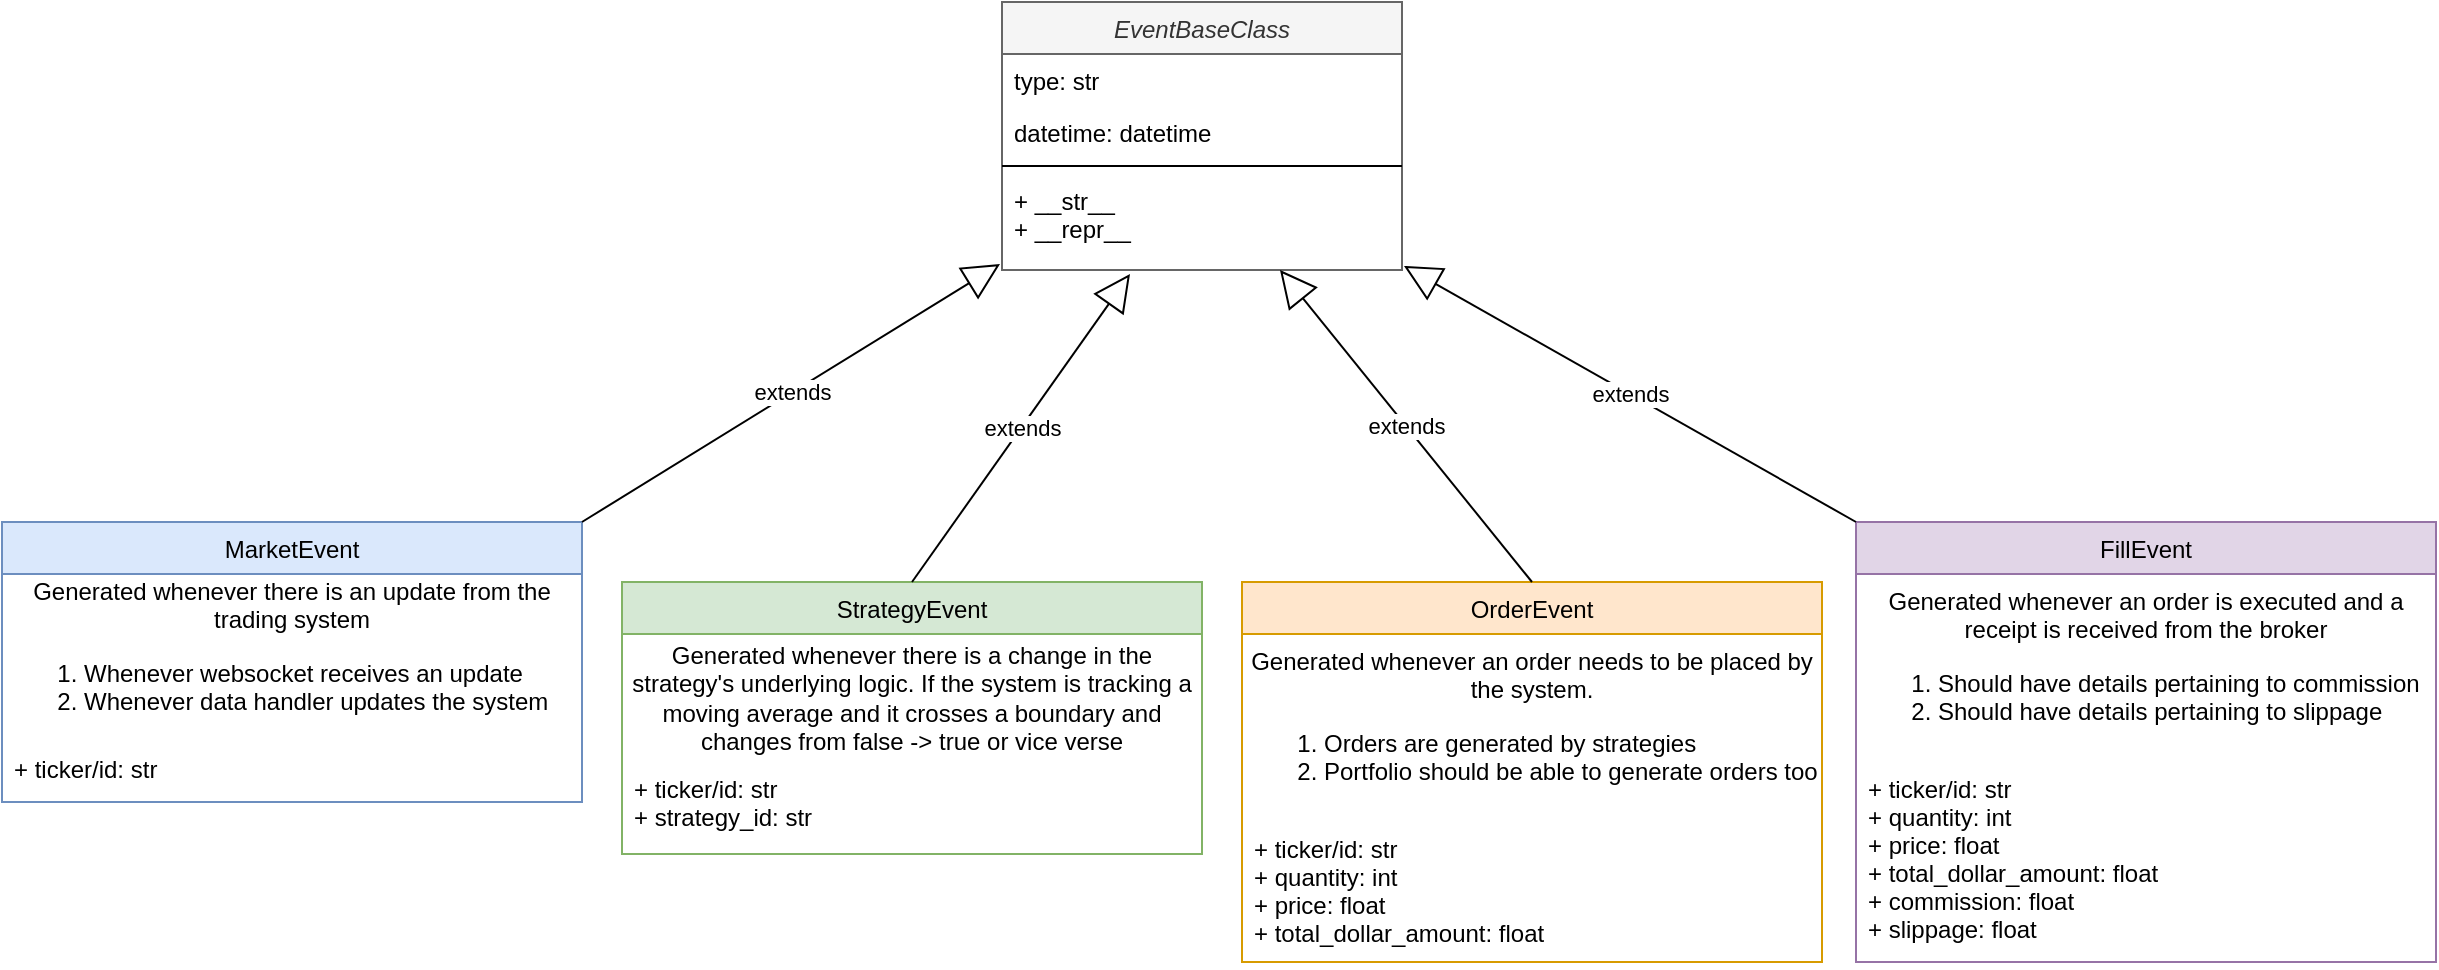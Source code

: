 <mxfile version="15.1.3" type="device"><diagram id="C5RBs43oDa-KdzZeNtuy" name="Page-1"><mxGraphModel dx="1933" dy="957" grid="1" gridSize="10" guides="1" tooltips="1" connect="1" arrows="1" fold="1" page="1" pageScale="1" pageWidth="827" pageHeight="1169" math="0" shadow="0"><root><mxCell id="WIyWlLk6GJQsqaUBKTNV-0"/><mxCell id="WIyWlLk6GJQsqaUBKTNV-1" parent="WIyWlLk6GJQsqaUBKTNV-0"/><mxCell id="zkfFHV4jXpPFQw0GAbJ--0" value="EventBaseClass" style="swimlane;fontStyle=2;align=center;verticalAlign=top;childLayout=stackLayout;horizontal=1;startSize=26;horizontalStack=0;resizeParent=1;resizeLast=0;collapsible=1;marginBottom=0;rounded=0;shadow=0;strokeWidth=1;fillColor=#f5f5f5;strokeColor=#666666;fontColor=#333333;" parent="WIyWlLk6GJQsqaUBKTNV-1" vertex="1"><mxGeometry x="110" y="410" width="200" height="134" as="geometry"><mxRectangle x="230" y="140" width="160" height="26" as="alternateBounds"/></mxGeometry></mxCell><mxCell id="zkfFHV4jXpPFQw0GAbJ--1" value="type: str" style="text;align=left;verticalAlign=top;spacingLeft=4;spacingRight=4;overflow=hidden;rotatable=0;points=[[0,0.5],[1,0.5]];portConstraint=eastwest;" parent="zkfFHV4jXpPFQw0GAbJ--0" vertex="1"><mxGeometry y="26" width="200" height="26" as="geometry"/></mxCell><mxCell id="zkfFHV4jXpPFQw0GAbJ--3" value="datetime: datetime" style="text;align=left;verticalAlign=top;spacingLeft=4;spacingRight=4;overflow=hidden;rotatable=0;points=[[0,0.5],[1,0.5]];portConstraint=eastwest;rounded=0;shadow=0;html=0;" parent="zkfFHV4jXpPFQw0GAbJ--0" vertex="1"><mxGeometry y="52" width="200" height="26" as="geometry"/></mxCell><mxCell id="zkfFHV4jXpPFQw0GAbJ--4" value="" style="line;html=1;strokeWidth=1;align=left;verticalAlign=middle;spacingTop=-1;spacingLeft=3;spacingRight=3;rotatable=0;labelPosition=right;points=[];portConstraint=eastwest;" parent="zkfFHV4jXpPFQw0GAbJ--0" vertex="1"><mxGeometry y="78" width="200" height="8" as="geometry"/></mxCell><mxCell id="zkfFHV4jXpPFQw0GAbJ--5" value="+ __str__&#10;+ __repr__" style="text;align=left;verticalAlign=top;spacingLeft=4;spacingRight=4;overflow=hidden;rotatable=0;points=[[0,0.5],[1,0.5]];portConstraint=eastwest;" parent="zkfFHV4jXpPFQw0GAbJ--0" vertex="1"><mxGeometry y="86" width="200" height="48" as="geometry"/></mxCell><mxCell id="Wa9zIzEjAA8lj4BKklNk-1" value="MarketEvent" style="swimlane;fontStyle=0;childLayout=stackLayout;horizontal=1;startSize=26;fillColor=#dae8fc;horizontalStack=0;resizeParent=1;resizeParentMax=0;resizeLast=0;collapsible=1;marginBottom=0;strokeColor=#6c8ebf;" parent="WIyWlLk6GJQsqaUBKTNV-1" vertex="1"><mxGeometry x="-390" y="670" width="290" height="140" as="geometry"/></mxCell><mxCell id="Wa9zIzEjAA8lj4BKklNk-5" value="Generated whenever there is an update from the trading system&lt;br&gt;&lt;div style=&quot;text-align: left&quot;&gt;&lt;ol&gt;&lt;li&gt;&lt;span&gt;Whenever websocket receives an update&lt;/span&gt;&lt;/li&gt;&lt;li&gt;&lt;span&gt;Whenever data handler updates the system&lt;/span&gt;&lt;/li&gt;&lt;/ol&gt;&lt;/div&gt;" style="text;html=1;strokeColor=none;fillColor=none;align=center;verticalAlign=middle;whiteSpace=wrap;rounded=0;" parent="Wa9zIzEjAA8lj4BKklNk-1" vertex="1"><mxGeometry y="26" width="290" height="84" as="geometry"/></mxCell><mxCell id="Wa9zIzEjAA8lj4BKklNk-2" value="+ ticker/id: str" style="text;strokeColor=none;fillColor=none;align=left;verticalAlign=top;spacingLeft=4;spacingRight=4;overflow=hidden;rotatable=0;points=[[0,0.5],[1,0.5]];portConstraint=eastwest;" parent="Wa9zIzEjAA8lj4BKklNk-1" vertex="1"><mxGeometry y="110" width="290" height="30" as="geometry"/></mxCell><mxCell id="Wa9zIzEjAA8lj4BKklNk-6" value="StrategyEvent" style="swimlane;fontStyle=0;childLayout=stackLayout;horizontal=1;startSize=26;fillColor=#d5e8d4;horizontalStack=0;resizeParent=1;resizeParentMax=0;resizeLast=0;collapsible=1;marginBottom=0;strokeColor=#82b366;" parent="WIyWlLk6GJQsqaUBKTNV-1" vertex="1"><mxGeometry x="-80" y="700" width="290" height="136" as="geometry"/></mxCell><mxCell id="Wa9zIzEjAA8lj4BKklNk-7" value="Generated whenever there is a change in the strategy's underlying logic. If the system is tracking a moving average and it crosses a boundary and changes from false -&amp;gt; true or vice verse" style="text;html=1;strokeColor=none;fillColor=none;align=center;verticalAlign=middle;whiteSpace=wrap;rounded=0;" parent="Wa9zIzEjAA8lj4BKklNk-6" vertex="1"><mxGeometry y="26" width="290" height="64" as="geometry"/></mxCell><mxCell id="Wa9zIzEjAA8lj4BKklNk-8" value="+ ticker/id: str&#10;+ strategy_id: str" style="text;strokeColor=none;fillColor=none;align=left;verticalAlign=top;spacingLeft=4;spacingRight=4;overflow=hidden;rotatable=0;points=[[0,0.5],[1,0.5]];portConstraint=eastwest;" parent="Wa9zIzEjAA8lj4BKklNk-6" vertex="1"><mxGeometry y="90" width="290" height="46" as="geometry"/></mxCell><mxCell id="Wa9zIzEjAA8lj4BKklNk-9" value="OrderEvent" style="swimlane;fontStyle=0;childLayout=stackLayout;horizontal=1;startSize=26;fillColor=#ffe6cc;horizontalStack=0;resizeParent=1;resizeParentMax=0;resizeLast=0;collapsible=1;marginBottom=0;strokeColor=#d79b00;" parent="WIyWlLk6GJQsqaUBKTNV-1" vertex="1"><mxGeometry x="230" y="700" width="290" height="190" as="geometry"/></mxCell><mxCell id="Wa9zIzEjAA8lj4BKklNk-10" value="Generated whenever an order needs to be placed by the system.&lt;br&gt;&lt;div style=&quot;text-align: left&quot;&gt;&lt;ol&gt;&lt;li&gt;&lt;span&gt;Orders are generated by strategies&lt;/span&gt;&lt;/li&gt;&lt;li&gt;&lt;span&gt;Portfolio should be able to generate orders too&lt;/span&gt;&lt;/li&gt;&lt;/ol&gt;&lt;/div&gt;" style="text;html=1;strokeColor=none;fillColor=none;align=center;verticalAlign=middle;whiteSpace=wrap;rounded=0;" parent="Wa9zIzEjAA8lj4BKklNk-9" vertex="1"><mxGeometry y="26" width="290" height="94" as="geometry"/></mxCell><mxCell id="Wa9zIzEjAA8lj4BKklNk-11" value="+ ticker/id: str&#10;+ quantity: int&#10;+ price: float&#10;+ total_dollar_amount: float" style="text;strokeColor=none;fillColor=none;align=left;verticalAlign=top;spacingLeft=4;spacingRight=4;overflow=hidden;rotatable=0;points=[[0,0.5],[1,0.5]];portConstraint=eastwest;" parent="Wa9zIzEjAA8lj4BKklNk-9" vertex="1"><mxGeometry y="120" width="290" height="70" as="geometry"/></mxCell><mxCell id="Wa9zIzEjAA8lj4BKklNk-12" value="FillEvent" style="swimlane;fontStyle=0;childLayout=stackLayout;horizontal=1;startSize=26;fillColor=#e1d5e7;horizontalStack=0;resizeParent=1;resizeParentMax=0;resizeLast=0;collapsible=1;marginBottom=0;strokeColor=#9673a6;" parent="WIyWlLk6GJQsqaUBKTNV-1" vertex="1"><mxGeometry x="537" y="670" width="290" height="220" as="geometry"/></mxCell><mxCell id="Wa9zIzEjAA8lj4BKklNk-13" value="Generated whenever an order is executed and a receipt is received from the broker&lt;br&gt;&lt;div style=&quot;text-align: left&quot;&gt;&lt;ol&gt;&lt;li&gt;&lt;span&gt;Should have details pertaining to commission&lt;/span&gt;&lt;/li&gt;&lt;li&gt;&lt;span&gt;Should have details pertaining to slippage&lt;/span&gt;&lt;br&gt;&lt;/li&gt;&lt;/ol&gt;&lt;/div&gt;" style="text;html=1;strokeColor=none;fillColor=none;align=center;verticalAlign=middle;whiteSpace=wrap;rounded=0;" parent="Wa9zIzEjAA8lj4BKklNk-12" vertex="1"><mxGeometry y="26" width="290" height="94" as="geometry"/></mxCell><mxCell id="Wa9zIzEjAA8lj4BKklNk-14" value="+ ticker/id: str&#10;+ quantity: int&#10;+ price: float&#10;+ total_dollar_amount: float&#10;+ commission: float&#10;+ slippage: float" style="text;strokeColor=none;fillColor=none;align=left;verticalAlign=top;spacingLeft=4;spacingRight=4;overflow=hidden;rotatable=0;points=[[0,0.5],[1,0.5]];portConstraint=eastwest;" parent="Wa9zIzEjAA8lj4BKklNk-12" vertex="1"><mxGeometry y="120" width="290" height="100" as="geometry"/></mxCell><mxCell id="Wa9zIzEjAA8lj4BKklNk-15" value="extends" style="endArrow=block;endSize=16;endFill=0;html=1;exitX=1;exitY=0;exitDx=0;exitDy=0;entryX=-0.005;entryY=0.938;entryDx=0;entryDy=0;entryPerimeter=0;" parent="WIyWlLk6GJQsqaUBKTNV-1" source="Wa9zIzEjAA8lj4BKklNk-1" target="zkfFHV4jXpPFQw0GAbJ--5" edge="1"><mxGeometry width="160" relative="1" as="geometry"><mxPoint x="420" y="430" as="sourcePoint"/><mxPoint x="580" y="430" as="targetPoint"/></mxGeometry></mxCell><mxCell id="Wa9zIzEjAA8lj4BKklNk-16" value="extends" style="endArrow=block;endSize=16;endFill=0;html=1;exitX=0;exitY=0;exitDx=0;exitDy=0;entryX=1.005;entryY=0.958;entryDx=0;entryDy=0;entryPerimeter=0;" parent="WIyWlLk6GJQsqaUBKTNV-1" source="Wa9zIzEjAA8lj4BKklNk-12" target="zkfFHV4jXpPFQw0GAbJ--5" edge="1"><mxGeometry width="160" relative="1" as="geometry"><mxPoint x="400" y="293.0" as="sourcePoint"/><mxPoint x="550" y="490" as="targetPoint"/></mxGeometry></mxCell><mxCell id="Wa9zIzEjAA8lj4BKklNk-17" value="extends" style="endArrow=block;endSize=16;endFill=0;html=1;exitX=0.5;exitY=0;exitDx=0;exitDy=0;entryX=0.695;entryY=1;entryDx=0;entryDy=0;entryPerimeter=0;" parent="WIyWlLk6GJQsqaUBKTNV-1" source="Wa9zIzEjAA8lj4BKklNk-9" target="zkfFHV4jXpPFQw0GAbJ--5" edge="1"><mxGeometry width="160" relative="1" as="geometry"><mxPoint x="400" y="841.5" as="sourcePoint"/><mxPoint x="553.8" y="625.2" as="targetPoint"/></mxGeometry></mxCell><mxCell id="Wa9zIzEjAA8lj4BKklNk-18" value="extends" style="endArrow=block;endSize=16;endFill=0;html=1;exitX=0.5;exitY=0;exitDx=0;exitDy=0;entryX=0.32;entryY=1.042;entryDx=0;entryDy=0;entryPerimeter=0;" parent="WIyWlLk6GJQsqaUBKTNV-1" source="Wa9zIzEjAA8lj4BKklNk-6" target="zkfFHV4jXpPFQw0GAbJ--5" edge="1"><mxGeometry width="160" relative="1" as="geometry"><mxPoint x="400" y="631.5" as="sourcePoint"/><mxPoint x="550.2" y="586.368" as="targetPoint"/></mxGeometry></mxCell></root></mxGraphModel></diagram></mxfile>